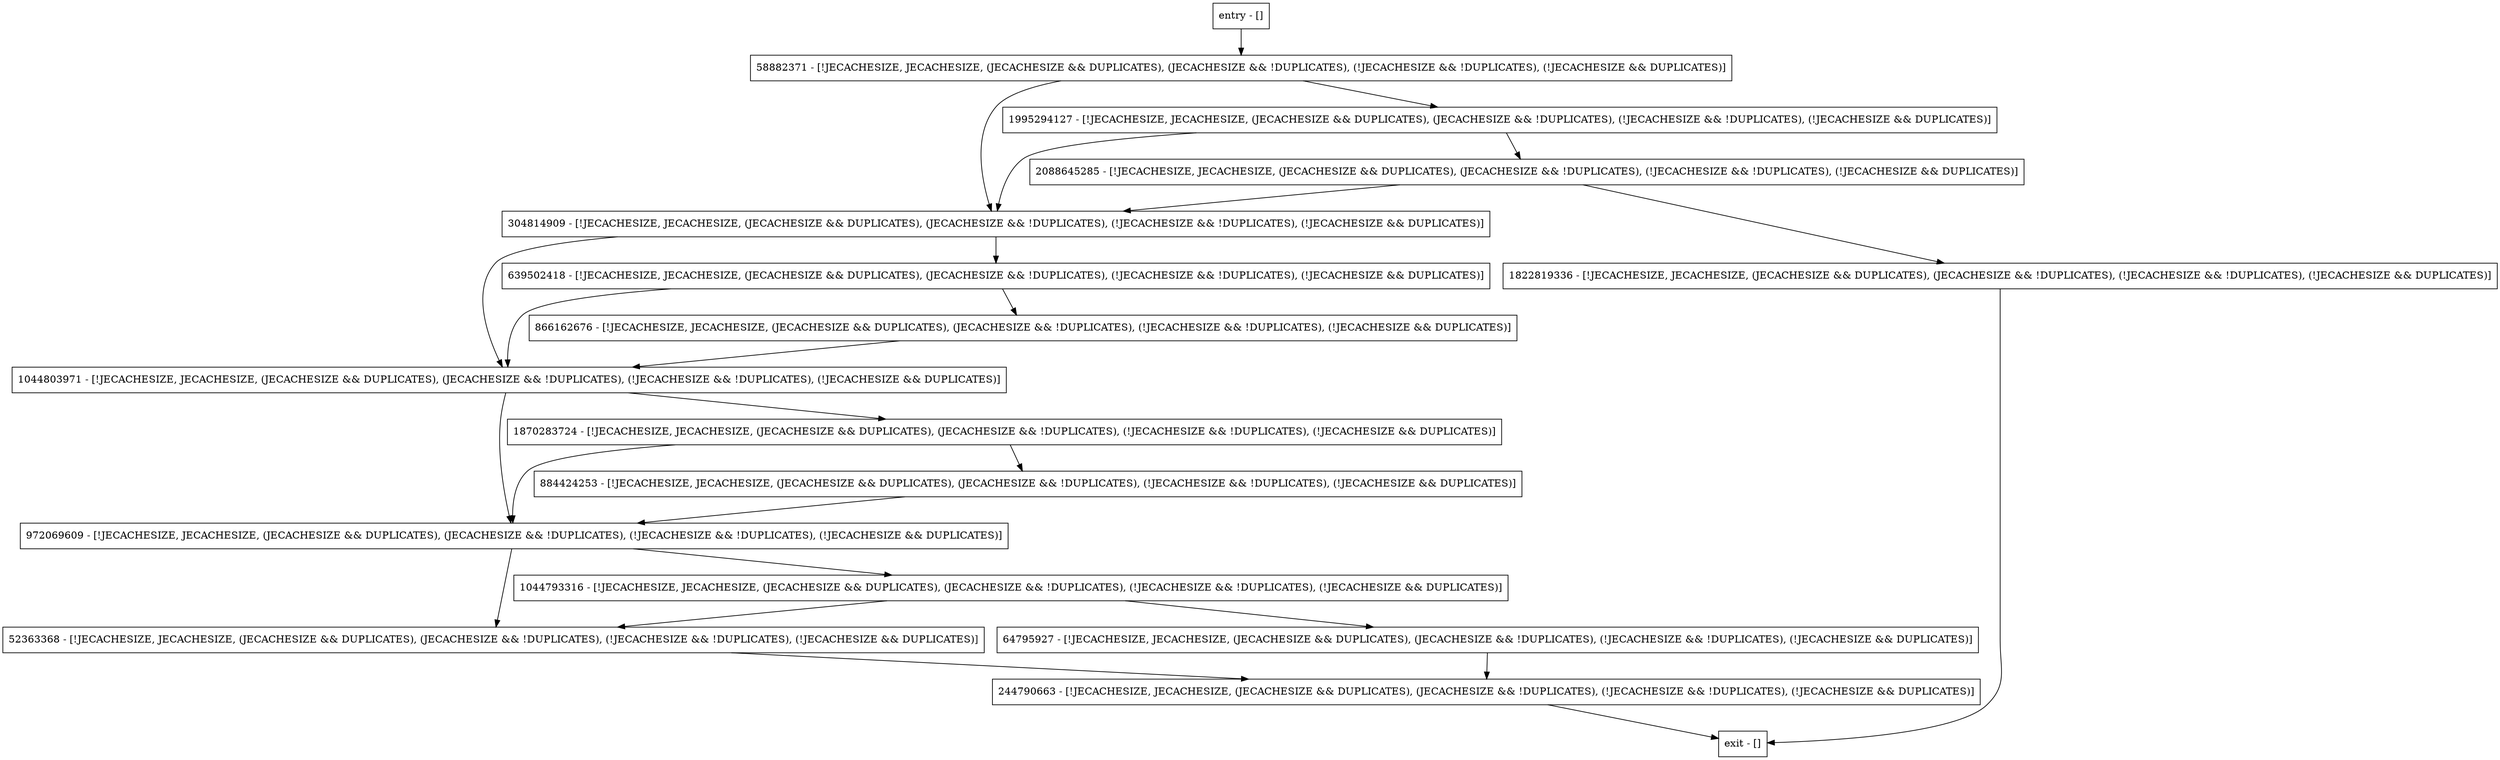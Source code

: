 digraph getReadableLocker {
node [shape=record];
244790663 [label="244790663 - [!JECACHESIZE, JECACHESIZE, (JECACHESIZE && DUPLICATES), (JECACHESIZE && !DUPLICATES), (!JECACHESIZE && !DUPLICATES), (!JECACHESIZE && DUPLICATES)]"];
304814909 [label="304814909 - [!JECACHESIZE, JECACHESIZE, (JECACHESIZE && DUPLICATES), (JECACHESIZE && !DUPLICATES), (!JECACHESIZE && !DUPLICATES), (!JECACHESIZE && DUPLICATES)]"];
1044803971 [label="1044803971 - [!JECACHESIZE, JECACHESIZE, (JECACHESIZE && DUPLICATES), (JECACHESIZE && !DUPLICATES), (!JECACHESIZE && !DUPLICATES), (!JECACHESIZE && DUPLICATES)]"];
1822819336 [label="1822819336 - [!JECACHESIZE, JECACHESIZE, (JECACHESIZE && DUPLICATES), (JECACHESIZE && !DUPLICATES), (!JECACHESIZE && !DUPLICATES), (!JECACHESIZE && DUPLICATES)]"];
58882371 [label="58882371 - [!JECACHESIZE, JECACHESIZE, (JECACHESIZE && DUPLICATES), (JECACHESIZE && !DUPLICATES), (!JECACHESIZE && !DUPLICATES), (!JECACHESIZE && DUPLICATES)]"];
1995294127 [label="1995294127 - [!JECACHESIZE, JECACHESIZE, (JECACHESIZE && DUPLICATES), (JECACHESIZE && !DUPLICATES), (!JECACHESIZE && !DUPLICATES), (!JECACHESIZE && DUPLICATES)]"];
52363368 [label="52363368 - [!JECACHESIZE, JECACHESIZE, (JECACHESIZE && DUPLICATES), (JECACHESIZE && !DUPLICATES), (!JECACHESIZE && !DUPLICATES), (!JECACHESIZE && DUPLICATES)]"];
entry [label="entry - []"];
exit [label="exit - []"];
2088645285 [label="2088645285 - [!JECACHESIZE, JECACHESIZE, (JECACHESIZE && DUPLICATES), (JECACHESIZE && !DUPLICATES), (!JECACHESIZE && !DUPLICATES), (!JECACHESIZE && DUPLICATES)]"];
972069609 [label="972069609 - [!JECACHESIZE, JECACHESIZE, (JECACHESIZE && DUPLICATES), (JECACHESIZE && !DUPLICATES), (!JECACHESIZE && !DUPLICATES), (!JECACHESIZE && DUPLICATES)]"];
64795927 [label="64795927 - [!JECACHESIZE, JECACHESIZE, (JECACHESIZE && DUPLICATES), (JECACHESIZE && !DUPLICATES), (!JECACHESIZE && !DUPLICATES), (!JECACHESIZE && DUPLICATES)]"];
866162676 [label="866162676 - [!JECACHESIZE, JECACHESIZE, (JECACHESIZE && DUPLICATES), (JECACHESIZE && !DUPLICATES), (!JECACHESIZE && !DUPLICATES), (!JECACHESIZE && DUPLICATES)]"];
639502418 [label="639502418 - [!JECACHESIZE, JECACHESIZE, (JECACHESIZE && DUPLICATES), (JECACHESIZE && !DUPLICATES), (!JECACHESIZE && !DUPLICATES), (!JECACHESIZE && DUPLICATES)]"];
1044793316 [label="1044793316 - [!JECACHESIZE, JECACHESIZE, (JECACHESIZE && DUPLICATES), (JECACHESIZE && !DUPLICATES), (!JECACHESIZE && !DUPLICATES), (!JECACHESIZE && DUPLICATES)]"];
884424253 [label="884424253 - [!JECACHESIZE, JECACHESIZE, (JECACHESIZE && DUPLICATES), (JECACHESIZE && !DUPLICATES), (!JECACHESIZE && !DUPLICATES), (!JECACHESIZE && DUPLICATES)]"];
1870283724 [label="1870283724 - [!JECACHESIZE, JECACHESIZE, (JECACHESIZE && DUPLICATES), (JECACHESIZE && !DUPLICATES), (!JECACHESIZE && !DUPLICATES), (!JECACHESIZE && DUPLICATES)]"];
entry;
exit;
244790663 -> exit;
304814909 -> 1044803971;
304814909 -> 639502418;
1044803971 -> 972069609;
1044803971 -> 1870283724;
1822819336 -> exit;
58882371 -> 304814909;
58882371 -> 1995294127;
1995294127 -> 2088645285;
1995294127 -> 304814909;
52363368 -> 244790663;
entry -> 58882371;
2088645285 -> 304814909;
2088645285 -> 1822819336;
972069609 -> 1044793316;
972069609 -> 52363368;
64795927 -> 244790663;
866162676 -> 1044803971;
639502418 -> 866162676;
639502418 -> 1044803971;
1044793316 -> 64795927;
1044793316 -> 52363368;
884424253 -> 972069609;
1870283724 -> 972069609;
1870283724 -> 884424253;
}
